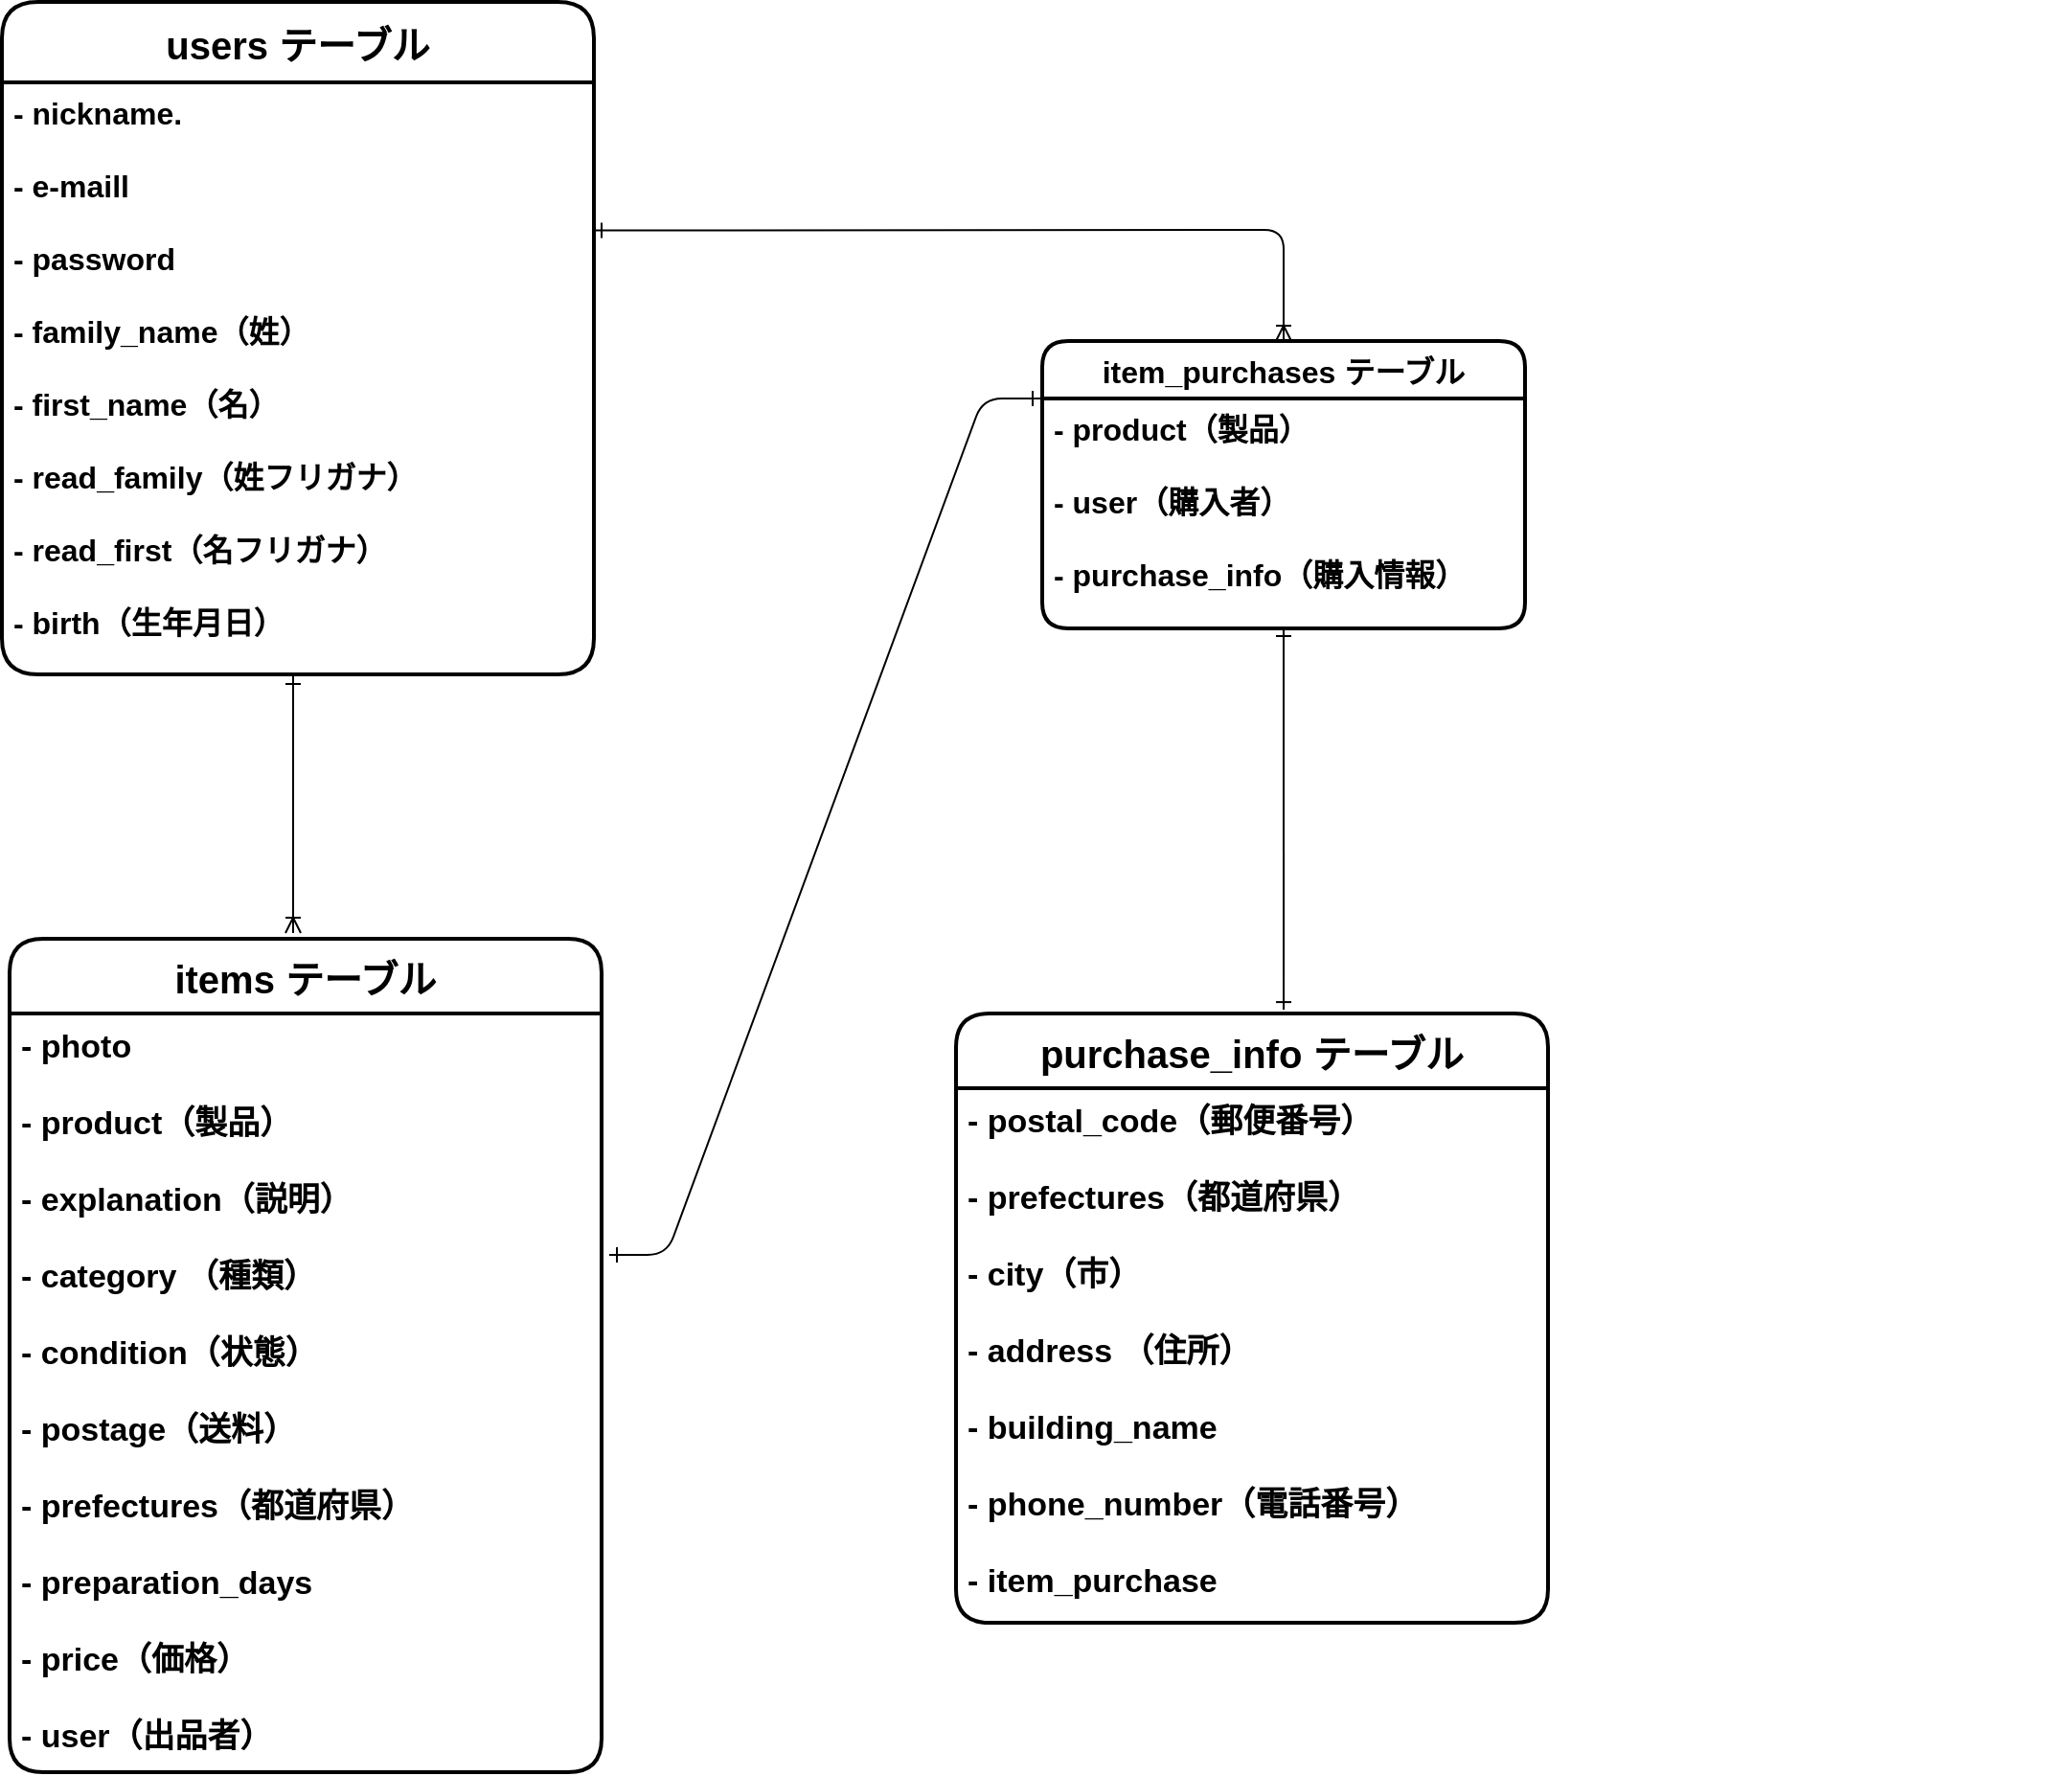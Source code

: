 <mxfile>
    <diagram id="FM4nxyUvc8i_DUWH0g2F" name="ページ1">
        <mxGraphModel dx="1370" dy="854" grid="1" gridSize="3" guides="1" tooltips="1" connect="1" arrows="1" fold="1" page="1" pageScale="1" pageWidth="827" pageHeight="1169" math="0" shadow="0">
            <root>
                <mxCell id="0"/>
                <mxCell id="1" parent="0"/>
                <mxCell id="108" value="users テーブル" style="swimlane;childLayout=stackLayout;horizontal=1;startSize=42;horizontalStack=0;rounded=1;fontSize=20;fontStyle=1;strokeWidth=2;resizeParent=0;resizeLast=1;shadow=0;dashed=0;align=center;" parent="1" vertex="1">
                    <mxGeometry x="3" y="3" width="309" height="351" as="geometry"/>
                </mxCell>
                <mxCell id="110" value="" style="line;strokeWidth=1;rotatable=0;dashed=0;labelPosition=right;align=left;verticalAlign=middle;spacingTop=0;spacingLeft=6;points=[];portConstraint=eastwest;" parent="108" vertex="1">
                    <mxGeometry y="42" width="309" as="geometry"/>
                </mxCell>
                <mxCell id="109" value="- nickname.                                      &#10;&#10;- e-maill                                              &#10;&#10;- password                                      &#10;&#10;- family_name（姓）                                 &#10;&#10;- first_name（名）                                     &#10;&#10;- read_family（姓フリガナ）                       &#10;&#10;- read_first（名フリガナ）                           &#10;&#10;- birth（生年月日）                                       &#10;&#10;&#10;                  &#10;&#10;" style="align=left;strokeColor=none;fillColor=none;spacingLeft=4;fontSize=16;verticalAlign=top;resizable=0;rotatable=0;part=1;fontStyle=1" parent="108" vertex="1">
                    <mxGeometry y="42" width="309" height="309" as="geometry"/>
                </mxCell>
                <mxCell id="118" value="items テーブル" style="swimlane;childLayout=stackLayout;horizontal=1;startSize=39;horizontalStack=0;rounded=1;fontSize=20;fontStyle=1;strokeWidth=2;resizeParent=0;resizeLast=1;shadow=0;dashed=0;align=center;" parent="1" vertex="1">
                    <mxGeometry x="7" y="492" width="309" height="435" as="geometry"/>
                </mxCell>
                <mxCell id="121" value="" style="line;strokeWidth=1;rotatable=0;dashed=0;labelPosition=right;align=left;verticalAlign=middle;spacingTop=0;spacingLeft=6;points=[];portConstraint=eastwest;" parent="118" vertex="1">
                    <mxGeometry y="39" width="309" as="geometry"/>
                </mxCell>
                <mxCell id="122" value="- photo                                                                             &#10;&#10;- product（製品）&#10;&#10;- explanation（説明）                                                                   &#10;&#10;- category （種類）                                                                         &#10;&#10;- condition（状態）  &#10;&#10;- postage（送料）                                                              &#10;&#10;- prefectures（都道府県）                                                               &#10;&#10;- preparation_days                                                               &#10;&#10;- price（価格）                                        &#10;&#10;- user（出品者）                                      &#10;                                                     &#10;                                          &#10;                                                          &#10;                                    &#10;                                                          &#10;                                     &#10;                                                        &#10;                  &#10;&#10;" style="align=left;strokeColor=none;fillColor=none;spacingLeft=4;fontSize=17;verticalAlign=top;resizable=0;rotatable=0;part=1;fontStyle=1" parent="118" vertex="1">
                    <mxGeometry y="39" width="309" height="396" as="geometry"/>
                </mxCell>
                <mxCell id="135" value="item_purchases テーブル" style="swimlane;childLayout=stackLayout;horizontal=1;startSize=30;horizontalStack=0;rounded=1;fontSize=16;fontStyle=1;strokeWidth=2;resizeParent=0;resizeLast=1;shadow=0;dashed=0;align=center;swimlaneFillColor=none;strokeColor=default;" parent="1" vertex="1">
                    <mxGeometry x="546" y="180" width="252" height="150" as="geometry"/>
                </mxCell>
                <mxCell id="136" value="- product（製品）&#10;&#10;- user（購入者）&#10;&#10;- purchase_info（購入情報）" style="align=left;strokeColor=none;fillColor=none;spacingLeft=4;fontSize=16;verticalAlign=top;resizable=0;rotatable=0;part=1;fontStyle=1" parent="135" vertex="1">
                    <mxGeometry y="30" width="252" height="120" as="geometry"/>
                </mxCell>
                <mxCell id="138" style="edgeStyle=none;html=1;fontSize=16;startArrow=ERone;startFill=0;endArrow=ERoneToMany;endFill=0;" parent="1" edge="1">
                    <mxGeometry relative="1" as="geometry">
                        <mxPoint x="155" y="355" as="sourcePoint"/>
                        <mxPoint x="155" y="489" as="targetPoint"/>
                    </mxGeometry>
                </mxCell>
                <mxCell id="153" value="" style="edgeStyle=entityRelationEdgeStyle;fontSize=12;html=1;endArrow=ERone;endFill=1;entryX=0;entryY=0;entryDx=0;entryDy=0;startArrow=ERone;startFill=0;" parent="1" edge="1">
                    <mxGeometry width="100" height="100" relative="1" as="geometry">
                        <mxPoint x="320" y="657" as="sourcePoint"/>
                        <mxPoint x="545" y="210" as="targetPoint"/>
                    </mxGeometry>
                </mxCell>
                <mxCell id="154" value="purchase_info テーブル" style="swimlane;childLayout=stackLayout;horizontal=1;startSize=39;horizontalStack=0;rounded=1;fontSize=20;fontStyle=1;strokeWidth=2;resizeParent=0;resizeLast=1;shadow=0;dashed=0;align=center;" parent="1" vertex="1">
                    <mxGeometry x="501" y="531" width="309" height="318" as="geometry"/>
                </mxCell>
                <mxCell id="155" value="" style="line;strokeWidth=1;rotatable=0;dashed=0;labelPosition=right;align=left;verticalAlign=middle;spacingTop=0;spacingLeft=6;points=[];portConstraint=eastwest;" parent="154" vertex="1">
                    <mxGeometry y="39" width="309" as="geometry"/>
                </mxCell>
                <mxCell id="156" value="- postal_code（郵便番号）                                                                             &#10;&#10;- prefectures（都道府県）&#10;                                                                             &#10;- city（市）                                                                   &#10;&#10;- address （住所）                                                                         &#10;&#10;- building_name                                                                              &#10;&#10;- phone_number（電話番号）                                                              &#10;&#10;- item_purchase                                                               &#10;&#10;                                                              &#10;&#10;                                       &#10;&#10;                                     &#10;                                                     &#10;                                          &#10;                                                          &#10;                                    &#10;                                                          &#10;                                     &#10;                                                        &#10;                  &#10;&#10;" style="align=left;strokeColor=none;fillColor=none;spacingLeft=4;fontSize=17;verticalAlign=top;resizable=0;rotatable=0;part=1;fontStyle=1" parent="154" vertex="1">
                    <mxGeometry y="39" width="309" height="279" as="geometry"/>
                </mxCell>
                <mxCell id="158" style="edgeStyle=none;html=1;entryX=0.492;entryY=-0.025;entryDx=0;entryDy=0;entryPerimeter=0;fontSize=16;startArrow=ERone;startFill=0;endArrow=ERone;endFill=0;exitX=0.5;exitY=1;exitDx=0;exitDy=0;" parent="1" edge="1" source="136">
                    <mxGeometry relative="1" as="geometry">
                        <mxPoint x="675" y="342" as="sourcePoint"/>
                        <mxPoint x="672.028" y="529.05" as="targetPoint"/>
                    </mxGeometry>
                </mxCell>
                <mxCell id="160" style="edgeStyle=none;html=1;exitX=1;exitY=0.25;exitDx=0;exitDy=0;entryX=0.5;entryY=0;entryDx=0;entryDy=0;startArrow=ERone;startFill=0;endArrow=ERoneToMany;endFill=0;" edge="1" parent="1" source="109" target="135">
                    <mxGeometry relative="1" as="geometry">
                        <mxPoint x="675" y="122" as="targetPoint"/>
                        <Array as="points">
                            <mxPoint x="672" y="122"/>
                        </Array>
                    </mxGeometry>
                </mxCell>
            </root>
        </mxGraphModel>
    </diagram>
</mxfile>